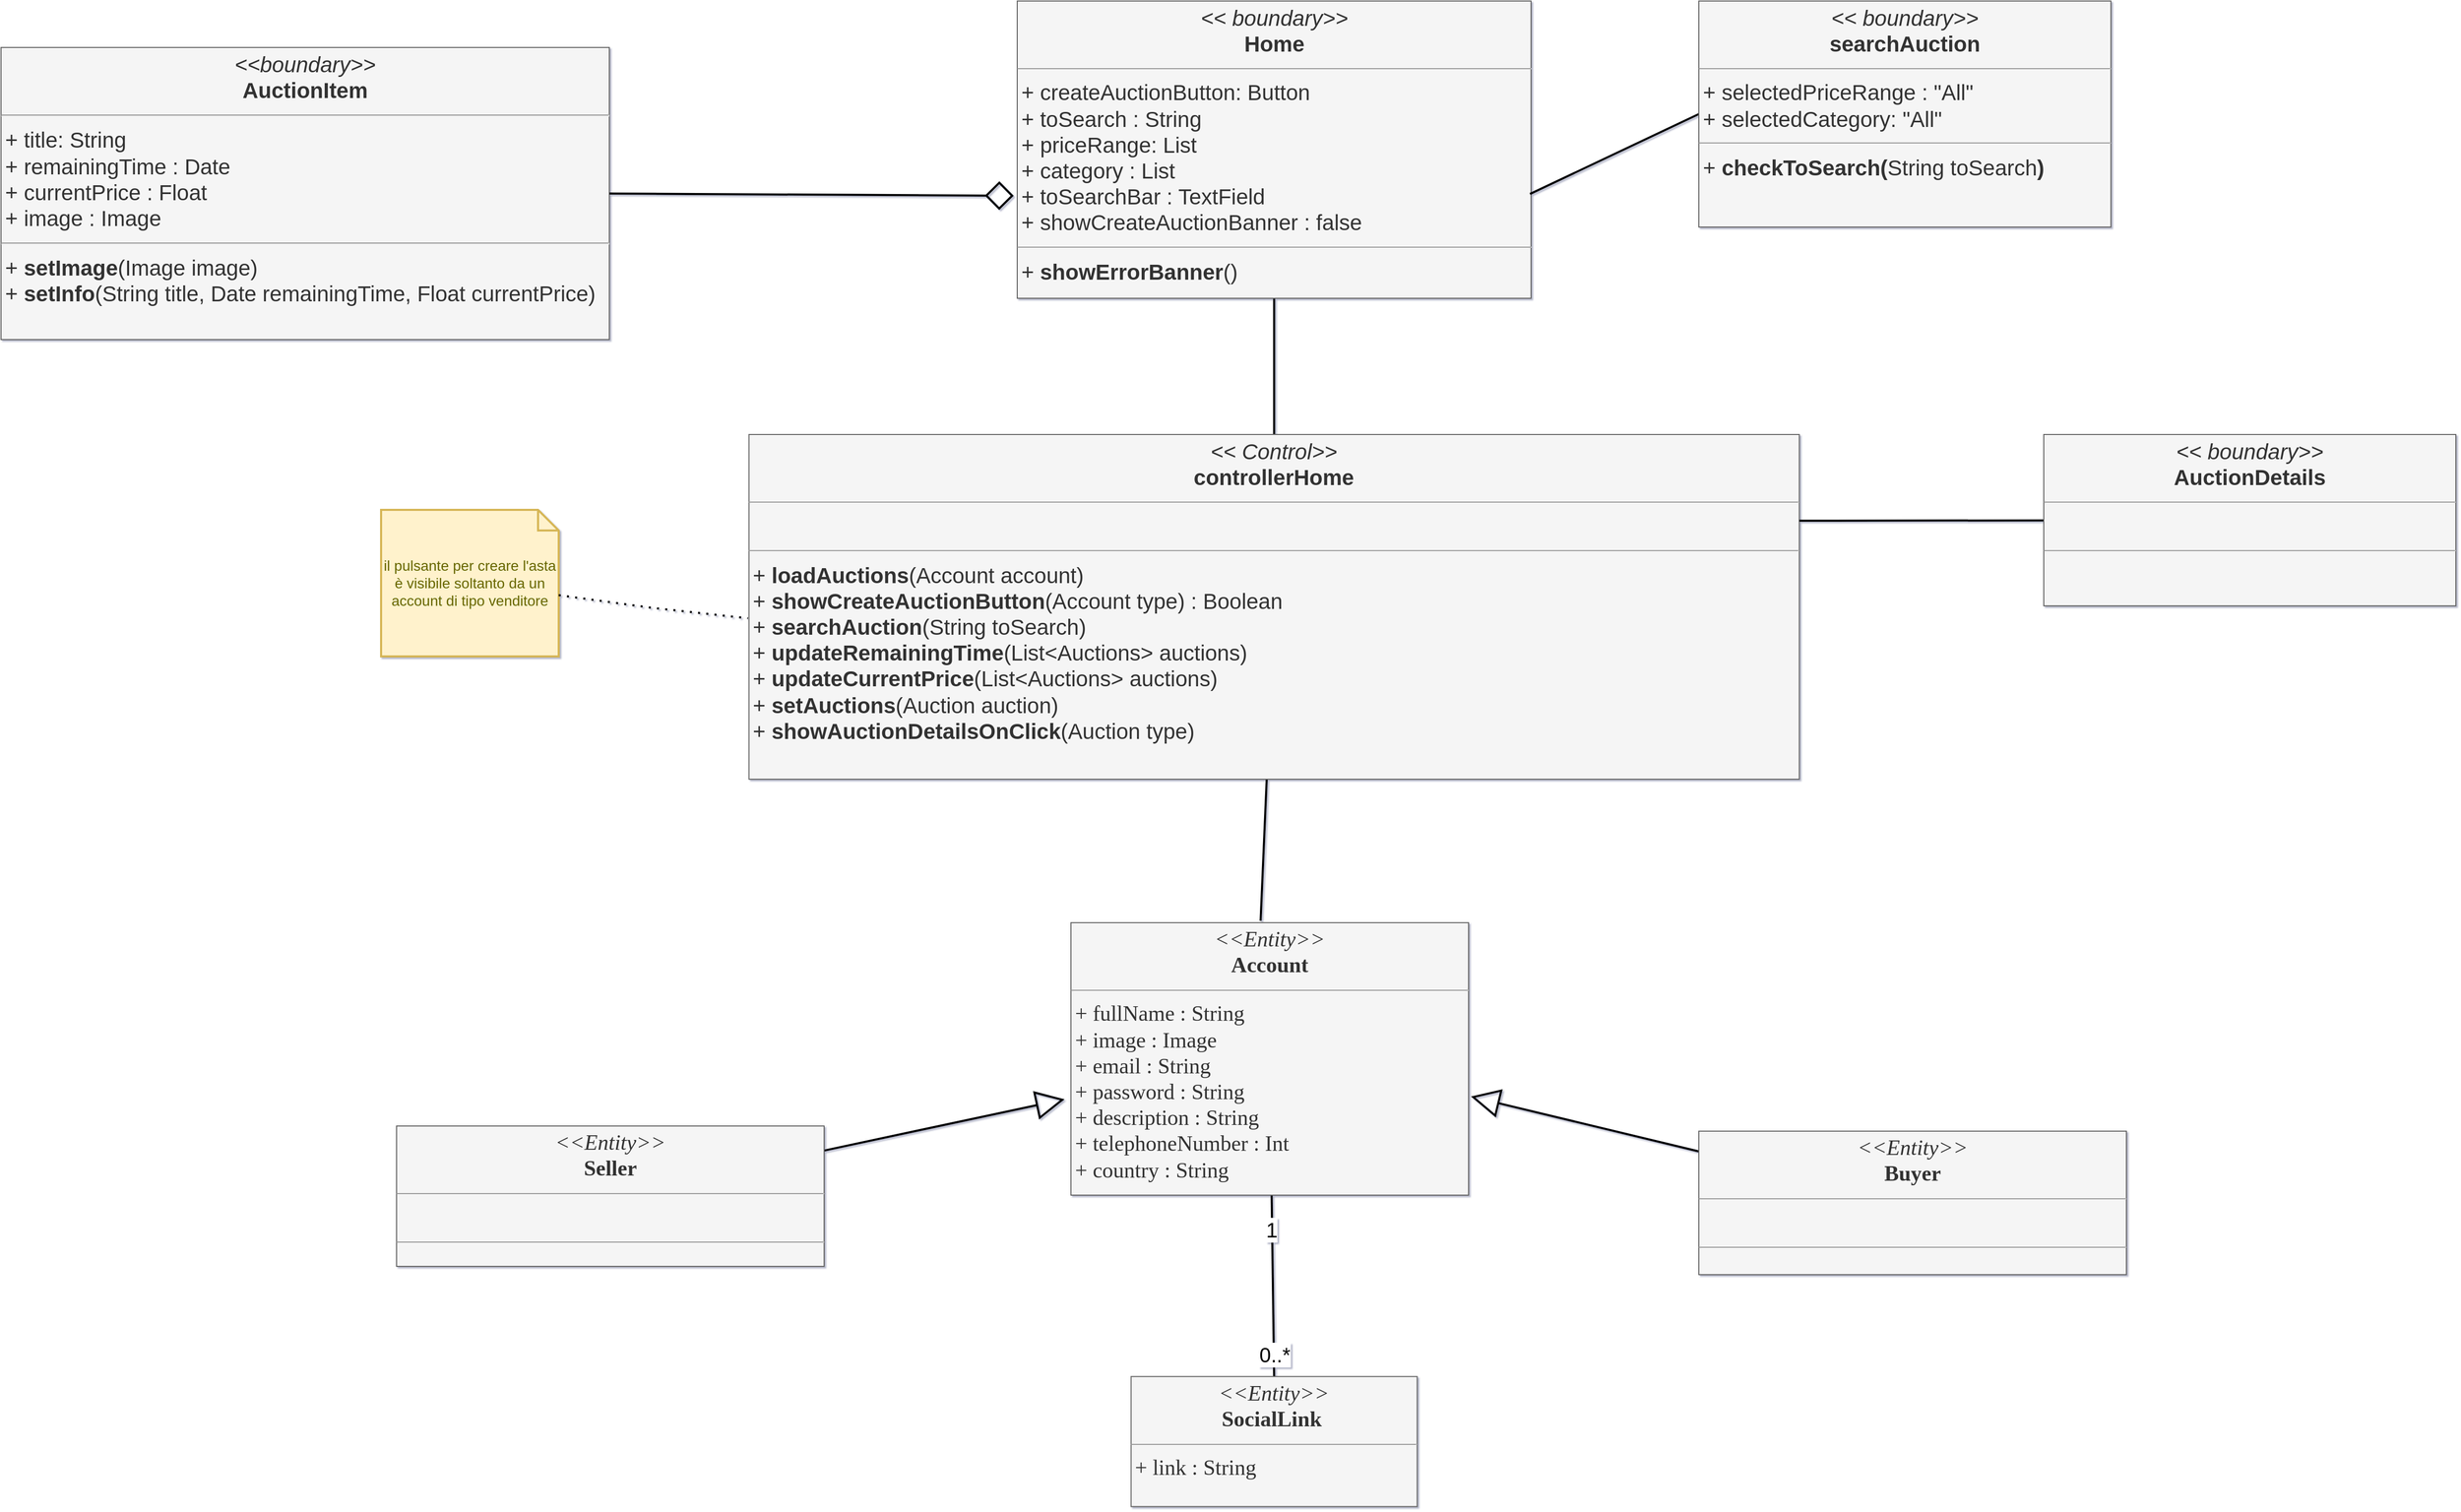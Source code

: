 <mxfile version="20.8.16" type="device"><diagram id="C5RBs43oDa-KdzZeNtuy" name="Page-1"><mxGraphModel dx="3991" dy="1868" grid="0" gridSize="10" guides="1" tooltips="1" connect="1" arrows="1" fold="1" page="0" pageScale="1" pageWidth="827" pageHeight="1169" math="0" shadow="1"><root><mxCell id="WIyWlLk6GJQsqaUBKTNV-0"/><mxCell id="WIyWlLk6GJQsqaUBKTNV-1" parent="WIyWlLk6GJQsqaUBKTNV-0"/><mxCell id="z7_f1x3qCW6eRJpi5iy9-8" style="rounded=0;orthogonalLoop=1;jettySize=auto;html=1;exitX=0.5;exitY=1;exitDx=0;exitDy=0;fontSize=21;endArrow=none;endFill=0;strokeWidth=2;entryX=0.5;entryY=0;entryDx=0;entryDy=0;" parent="WIyWlLk6GJQsqaUBKTNV-1" source="z7_f1x3qCW6eRJpi5iy9-1" target="z7_f1x3qCW6eRJpi5iy9-4" edge="1"><mxGeometry relative="1" as="geometry"><mxPoint x="97" y="526" as="targetPoint"/><Array as="points"/></mxGeometry></mxCell><mxCell id="z7_f1x3qCW6eRJpi5iy9-1" value="&lt;p style=&quot;margin: 4px 0px 0px; text-align: center; font-size: 21px;&quot;&gt;&lt;font style=&quot;font-size: 21px;&quot;&gt;&lt;i style=&quot;&quot;&gt;&amp;lt;&amp;lt;&lt;/i&gt;&lt;i style=&quot;border-color: var(--border-color);&quot;&gt;&amp;nbsp;boundary&lt;/i&gt;&lt;i style=&quot;&quot;&gt;&amp;gt;&amp;gt;&lt;/i&gt;&lt;br&gt;&lt;b style=&quot;&quot;&gt;Home&lt;/b&gt;&lt;/font&gt;&lt;/p&gt;&lt;hr style=&quot;font-size: 21px;&quot; size=&quot;1&quot;&gt;&lt;p style=&quot;margin: 0px 0px 0px 4px; font-size: 21px;&quot;&gt;&lt;font style=&quot;font-size: 21px;&quot;&gt;+ createAuctionButton: Button&lt;/font&gt;&lt;/p&gt;&lt;p style=&quot;border-color: var(--border-color); margin: 0px 0px 0px 4px; font-size: 21px;&quot;&gt;&lt;font style=&quot;border-color: var(--border-color);&quot;&gt;+ toSearch : String&lt;/font&gt;&lt;/p&gt;&lt;p style=&quot;margin: 0px 0px 0px 4px; font-size: 21px;&quot;&gt;&lt;font style=&quot;font-size: 21px;&quot;&gt;+ priceRange: List&lt;/font&gt;&lt;/p&gt;&lt;p style=&quot;margin: 0px 0px 0px 4px; font-size: 21px;&quot;&gt;&lt;font style=&quot;font-size: 21px;&quot;&gt;+ category : List&lt;/font&gt;&lt;/p&gt;&lt;p style=&quot;margin: 0px 0px 0px 4px; font-size: 21px;&quot;&gt;&lt;font style=&quot;font-size: 21px;&quot;&gt;+ toSearchBar : TextField&lt;/font&gt;&lt;/p&gt;&lt;p style=&quot;margin: 0px 0px 0px 4px; font-size: 21px;&quot;&gt;&lt;font style=&quot;font-size: 21px;&quot;&gt;+&amp;nbsp;&lt;/font&gt;showCreateAuctionBanner : false&lt;/p&gt;&lt;hr style=&quot;font-size: 21px;&quot; size=&quot;1&quot;&gt;&lt;p style=&quot;margin: 0px 0px 0px 4px; font-size: 21px;&quot;&gt;+ &lt;b&gt;showErrorBanner&lt;/b&gt;()&lt;/p&gt;" style="verticalAlign=top;align=left;overflow=fill;fontSize=12;fontFamily=Helvetica;html=1;fillColor=#f5f5f5;fontColor=#333333;strokeColor=#666666;" parent="WIyWlLk6GJQsqaUBKTNV-1" vertex="1"><mxGeometry x="279" y="115" width="497.5" height="288" as="geometry"/></mxCell><mxCell id="z7_f1x3qCW6eRJpi5iy9-3" value="&lt;p style=&quot;margin: 4px 0px 0px; text-align: center; font-size: 21px;&quot;&gt;&lt;i style=&quot;font-size: 21px;&quot;&gt;&amp;lt;&amp;lt;boundary&amp;gt;&amp;gt;&lt;/i&gt;&lt;br style=&quot;font-size: 21px;&quot;&gt;&lt;b style=&quot;font-size: 21px;&quot;&gt;AuctionItem&lt;/b&gt;&lt;/p&gt;&lt;hr style=&quot;font-size: 21px;&quot;&gt;&lt;p style=&quot;margin: 0px 0px 0px 4px; font-size: 21px;&quot;&gt;+ title: String&lt;br style=&quot;font-size: 21px;&quot;&gt;+ remainingTime : Date&lt;/p&gt;&lt;p style=&quot;margin: 0px 0px 0px 4px; font-size: 21px;&quot;&gt;+ currentPrice : Float&lt;/p&gt;&lt;p style=&quot;margin: 0px 0px 0px 4px; font-size: 21px;&quot;&gt;+ image : Image&lt;/p&gt;&lt;hr style=&quot;font-size: 21px;&quot;&gt;&lt;p style=&quot;margin: 0px 0px 0px 4px; font-size: 21px;&quot;&gt;+ &lt;b&gt;setImage&lt;/b&gt;(Image image)&lt;/p&gt;&lt;p style=&quot;margin: 0px 0px 0px 4px; font-size: 21px;&quot;&gt;+&amp;nbsp;&lt;b&gt;setInfo&lt;/b&gt;(String title, Date remainingTime, Float currentPrice)&lt;/p&gt;" style="verticalAlign=top;align=left;overflow=fill;fontSize=21;fontFamily=Helvetica;html=1;fillColor=#f5f5f5;fontColor=#333333;strokeColor=#666666;" parent="WIyWlLk6GJQsqaUBKTNV-1" vertex="1"><mxGeometry x="-705" y="160" width="589" height="283" as="geometry"/></mxCell><mxCell id="z7_f1x3qCW6eRJpi5iy9-9" style="rounded=0;orthogonalLoop=1;jettySize=auto;html=1;entryX=0.477;entryY=-0.007;entryDx=0;entryDy=0;entryPerimeter=0;strokeWidth=2;fontSize=21;endArrow=none;endFill=0;" parent="WIyWlLk6GJQsqaUBKTNV-1" source="z7_f1x3qCW6eRJpi5iy9-4" target="cdaXXuLiEZ-fGNIfuBY5-0" edge="1"><mxGeometry relative="1" as="geometry"><mxPoint x="561.905" y="1080.894" as="targetPoint"/></mxGeometry></mxCell><mxCell id="z7_f1x3qCW6eRJpi5iy9-4" value="&lt;p style=&quot;margin: 4px 0px 0px; text-align: center; font-size: 21px;&quot;&gt;&lt;font style=&quot;font-size: 21px;&quot;&gt;&lt;i style=&quot;&quot;&gt;&amp;lt;&amp;lt;&lt;/i&gt;&lt;i style=&quot;border-color: var(--border-color);&quot;&gt;&amp;nbsp;Control&lt;/i&gt;&lt;i style=&quot;&quot;&gt;&amp;gt;&amp;gt;&lt;/i&gt;&lt;br&gt;&lt;b style=&quot;&quot;&gt;controllerHome&lt;/b&gt;&lt;/font&gt;&lt;/p&gt;&lt;hr style=&quot;font-size: 21px;&quot; size=&quot;1&quot;&gt;&lt;p style=&quot;margin: 0px 0px 0px 4px; font-size: 21px;&quot;&gt;&lt;br&gt;&lt;/p&gt;&lt;hr style=&quot;font-size: 21px;&quot; size=&quot;1&quot;&gt;&lt;p style=&quot;margin: 0px 0px 0px 4px; font-size: 21px;&quot;&gt;&lt;font style=&quot;font-size: 21px;&quot;&gt;+ &lt;b&gt;loadAuctions&lt;/b&gt;(Account account)&lt;/font&gt;&lt;/p&gt;&lt;p style=&quot;margin: 0px 0px 0px 4px; font-size: 21px;&quot;&gt;&lt;font style=&quot;font-size: 21px;&quot;&gt;+&amp;nbsp;&lt;b&gt;showCreateAuctionButton&lt;/b&gt;(Account&lt;b&gt; &lt;/b&gt;type) : Boolean&lt;br&gt;+ &lt;b&gt;searchAuction&lt;/b&gt;(String toSearch)&lt;/font&gt;&lt;/p&gt;&lt;p style=&quot;margin: 0px 0px 0px 4px; font-size: 21px;&quot;&gt;&lt;font style=&quot;font-size: 21px;&quot;&gt;+ &lt;b&gt;updateRemainingTime&lt;/b&gt;(List&amp;lt;Auctions&amp;gt; auctions)&lt;/font&gt;&lt;/p&gt;&lt;p style=&quot;margin: 0px 0px 0px 4px; font-size: 21px;&quot;&gt;&lt;font style=&quot;font-size: 21px;&quot;&gt;+&amp;nbsp;&lt;b&gt;updateCurrentPrice&lt;/b&gt;(List&amp;lt;Auctions&amp;gt; auctions)&lt;/font&gt;&lt;/p&gt;&lt;p style=&quot;margin: 0px 0px 0px 4px; font-size: 21px;&quot;&gt;&lt;font style=&quot;font-size: 21px;&quot;&gt;+&amp;nbsp;&lt;b&gt;setAuctions&lt;/b&gt;(Auction auction)&lt;/font&gt;&lt;/p&gt;&lt;p style=&quot;margin: 0px 0px 0px 4px; font-size: 21px;&quot;&gt;&lt;font style=&quot;font-size: 21px;&quot;&gt;+&amp;nbsp;&lt;b style=&quot;border-color: var(--border-color);&quot;&gt;showAuctionDetailsOnClick&lt;/b&gt;(Auction type)&lt;br&gt;&lt;/font&gt;&lt;/p&gt;" style="verticalAlign=top;align=left;overflow=fill;fontSize=12;fontFamily=Helvetica;html=1;fillColor=#f5f5f5;fontColor=#333333;strokeColor=#666666;" parent="WIyWlLk6GJQsqaUBKTNV-1" vertex="1"><mxGeometry x="19.25" y="535" width="1017" height="334" as="geometry"/></mxCell><mxCell id="z7_f1x3qCW6eRJpi5iy9-6" style="rounded=0;orthogonalLoop=1;jettySize=auto;html=1;fontSize=21;strokeWidth=2;endArrow=diamond;endFill=0;endSize=23;entryX=-0.007;entryY=0.655;entryDx=0;entryDy=0;entryPerimeter=0;exitX=1;exitY=0.5;exitDx=0;exitDy=0;" parent="WIyWlLk6GJQsqaUBKTNV-1" source="z7_f1x3qCW6eRJpi5iy9-3" target="z7_f1x3qCW6eRJpi5iy9-1" edge="1"><mxGeometry relative="1" as="geometry"><mxPoint x="-90" y="173" as="sourcePoint"/><mxPoint x="201" y="213.714" as="targetPoint"/></mxGeometry></mxCell><mxCell id="z7_f1x3qCW6eRJpi5iy9-14" style="edgeStyle=none;rounded=0;orthogonalLoop=1;jettySize=auto;html=1;exitX=0;exitY=0.5;exitDx=0;exitDy=0;strokeWidth=2;fontSize=21;endArrow=none;endFill=0;entryX=0.998;entryY=0.649;entryDx=0;entryDy=0;entryPerimeter=0;" parent="WIyWlLk6GJQsqaUBKTNV-1" source="z7_f1x3qCW6eRJpi5iy9-12" target="z7_f1x3qCW6eRJpi5iy9-1" edge="1"><mxGeometry relative="1" as="geometry"/></mxCell><mxCell id="z7_f1x3qCW6eRJpi5iy9-12" value="&lt;p style=&quot;margin: 4px 0px 0px; text-align: center; font-size: 21px;&quot;&gt;&lt;font style=&quot;font-size: 21px;&quot;&gt;&lt;i style=&quot;&quot;&gt;&amp;lt;&amp;lt;&lt;/i&gt;&lt;i style=&quot;border-color: var(--border-color);&quot;&gt;&amp;nbsp;boundary&lt;/i&gt;&lt;i style=&quot;&quot;&gt;&amp;gt;&amp;gt;&lt;/i&gt;&lt;br&gt;&lt;b style=&quot;&quot;&gt;searchAuction&lt;/b&gt;&lt;/font&gt;&lt;/p&gt;&lt;hr style=&quot;font-size: 21px;&quot; size=&quot;1&quot;&gt;&lt;p style=&quot;margin: 0px 0px 0px 4px; font-size: 21px;&quot;&gt;&lt;font style=&quot;background-color: initial;&quot;&gt;+&amp;nbsp;&lt;/font&gt;&lt;span style=&quot;background-color: initial;&quot;&gt;selectedPriceRange : &quot;All&quot;&lt;/span&gt;&lt;/p&gt;&lt;p style=&quot;margin: 0px 0px 0px 4px; font-size: 21px;&quot;&gt;&lt;font style=&quot;font-size: 21px;&quot;&gt;+&amp;nbsp;&lt;/font&gt;selectedCategory&lt;span style=&quot;background-color: initial;&quot;&gt;: &quot;All&quot;&lt;/span&gt;&lt;/p&gt;&lt;hr style=&quot;font-size: 21px;&quot; size=&quot;1&quot;&gt;&lt;p style=&quot;margin: 0px 0px 0px 4px; font-size: 21px;&quot;&gt;+ &lt;b&gt;checkToSearch(&lt;/b&gt;String toSearch&lt;b&gt;)&lt;/b&gt;&lt;/p&gt;&lt;p style=&quot;margin: 0px 0px 0px 4px; font-size: 21px;&quot;&gt;&lt;br&gt;&lt;/p&gt;" style="verticalAlign=top;align=left;overflow=fill;fontSize=12;fontFamily=Helvetica;html=1;fillColor=#f5f5f5;fontColor=#333333;strokeColor=#666666;" parent="WIyWlLk6GJQsqaUBKTNV-1" vertex="1"><mxGeometry x="939" y="115" width="399" height="219" as="geometry"/></mxCell><mxCell id="z7_f1x3qCW6eRJpi5iy9-16" style="edgeStyle=none;rounded=0;orthogonalLoop=1;jettySize=auto;html=1;entryX=1;entryY=0.25;entryDx=0;entryDy=0;strokeWidth=2;fontSize=21;endArrow=none;endFill=0;" parent="WIyWlLk6GJQsqaUBKTNV-1" source="z7_f1x3qCW6eRJpi5iy9-15" target="z7_f1x3qCW6eRJpi5iy9-4" edge="1"><mxGeometry relative="1" as="geometry"/></mxCell><mxCell id="z7_f1x3qCW6eRJpi5iy9-15" value="&lt;p style=&quot;margin: 4px 0px 0px; text-align: center; font-size: 21px;&quot;&gt;&lt;font style=&quot;font-size: 21px;&quot;&gt;&lt;i style=&quot;&quot;&gt;&amp;lt;&amp;lt;&lt;/i&gt;&lt;i style=&quot;border-color: var(--border-color);&quot;&gt;&amp;nbsp;boundary&lt;/i&gt;&lt;i style=&quot;&quot;&gt;&amp;gt;&amp;gt;&lt;/i&gt;&lt;br&gt;&lt;b style=&quot;&quot;&gt;AuctionDetails&lt;/b&gt;&lt;/font&gt;&lt;/p&gt;&lt;hr style=&quot;font-size: 21px;&quot; size=&quot;1&quot;&gt;&lt;p style=&quot;margin: 0px 0px 0px 4px; font-size: 21px;&quot;&gt;&lt;br&gt;&lt;/p&gt;&lt;hr style=&quot;font-size: 21px;&quot; size=&quot;1&quot;&gt;&lt;p style=&quot;margin: 0px 0px 0px 4px; font-size: 21px;&quot;&gt;&lt;br&gt;&lt;/p&gt;" style="verticalAlign=top;align=left;overflow=fill;fontSize=12;fontFamily=Helvetica;html=1;fillColor=#f5f5f5;fontColor=#333333;strokeColor=#666666;" parent="WIyWlLk6GJQsqaUBKTNV-1" vertex="1"><mxGeometry x="1273" y="535" width="399" height="166" as="geometry"/></mxCell><mxCell id="I_yLWSSe18KTmVs76fXj-3" style="rounded=0;orthogonalLoop=1;jettySize=auto;html=1;entryX=0.5;entryY=0;entryDx=0;entryDy=0;endArrow=none;endFill=0;strokeWidth=2;" parent="WIyWlLk6GJQsqaUBKTNV-1" source="cdaXXuLiEZ-fGNIfuBY5-0" target="I_yLWSSe18KTmVs76fXj-2" edge="1"><mxGeometry relative="1" as="geometry"/></mxCell><mxCell id="cdaXXuLiEZ-fGNIfuBY5-0" value="&lt;p style=&quot;margin: 4px 0px 0px; text-align: center; font-size: 21px;&quot;&gt;&lt;font style=&quot;font-size: 21px;&quot;&gt;&lt;i style=&quot;&quot;&gt;&amp;lt;&amp;lt;Entity&amp;gt;&amp;gt;&lt;/i&gt;&lt;br&gt;&lt;b&gt;Account&lt;/b&gt;&lt;/font&gt;&lt;/p&gt;&lt;hr style=&quot;font-size: 21px;&quot; size=&quot;1&quot;&gt;&lt;p style=&quot;margin: 0px 0px 0px 4px; font-size: 21px;&quot;&gt;&lt;font style=&quot;font-size: 21px;&quot;&gt;+ fullName : String&lt;br&gt;&lt;/font&gt;&lt;/p&gt;&lt;p style=&quot;margin: 0px 0px 0px 4px; font-size: 21px;&quot;&gt;&lt;font style=&quot;font-size: 21px;&quot;&gt;+ image : Image&lt;/font&gt;&lt;/p&gt;&lt;p style=&quot;margin: 0px 0px 0px 4px; font-size: 21px;&quot;&gt;&lt;font style=&quot;font-size: 21px;&quot;&gt;+ email : String&lt;/font&gt;&lt;/p&gt;&lt;p style=&quot;margin: 0px 0px 0px 4px; font-size: 21px;&quot;&gt;&lt;font style=&quot;font-size: 21px;&quot;&gt;+ password : String&lt;/font&gt;&lt;/p&gt;&lt;p style=&quot;margin: 0px 0px 0px 4px; font-size: 21px;&quot;&gt;&lt;font style=&quot;font-size: 21px;&quot;&gt;+ description : String&lt;/font&gt;&lt;/p&gt;&lt;p style=&quot;margin: 0px 0px 0px 4px; font-size: 21px;&quot;&gt;&lt;font style=&quot;font-size: 21px;&quot;&gt;+ telephoneNumber : Int&lt;/font&gt;&lt;/p&gt;&lt;p style=&quot;margin: 0px 0px 0px 4px; font-size: 21px;&quot;&gt;&lt;font style=&quot;font-size: 21px;&quot;&gt;+ country : String&lt;/font&gt;&lt;/p&gt;&lt;p style=&quot;margin: 0px 0px 0px 4px; font-size: 21px;&quot;&gt;&lt;/p&gt;&lt;p style=&quot;margin: 0px 0px 0px 4px; font-size: 21px;&quot;&gt;&lt;br&gt;&lt;/p&gt;" style="verticalAlign=top;align=left;overflow=fill;fontSize=12;fontFamily=SF PRO;html=1;fillColor=#f5f5f5;fontColor=#333333;strokeColor=#666666;rounded=0;" parent="WIyWlLk6GJQsqaUBKTNV-1" vertex="1"><mxGeometry x="331" y="1008" width="385" height="264" as="geometry"/></mxCell><mxCell id="XKkl47B-DQF8GiSJtvbL-3" style="rounded=0;orthogonalLoop=1;jettySize=auto;html=1;entryX=-0.016;entryY=0.648;entryDx=0;entryDy=0;entryPerimeter=0;strokeWidth=2;endSize=23;endArrow=block;endFill=0;" parent="WIyWlLk6GJQsqaUBKTNV-1" source="XKkl47B-DQF8GiSJtvbL-0" target="cdaXXuLiEZ-fGNIfuBY5-0" edge="1"><mxGeometry relative="1" as="geometry"/></mxCell><mxCell id="XKkl47B-DQF8GiSJtvbL-0" value="&lt;p style=&quot;margin: 4px 0px 0px; text-align: center; font-size: 21px;&quot;&gt;&lt;font style=&quot;font-size: 21px;&quot;&gt;&lt;i style=&quot;&quot;&gt;&amp;lt;&amp;lt;Entity&amp;gt;&amp;gt;&lt;/i&gt;&lt;br&gt;&lt;b&gt;Seller&lt;/b&gt;&lt;/font&gt;&lt;/p&gt;&lt;hr style=&quot;font-size: 21px;&quot; size=&quot;1&quot;&gt;&lt;p style=&quot;margin: 0px 0px 0px 4px; font-size: 21px;&quot;&gt;&lt;br&gt;&lt;/p&gt;&lt;hr style=&quot;font-size: 21px;&quot; size=&quot;1&quot;&gt;&lt;p style=&quot;margin: 0px 0px 0px 4px; font-size: 21px;&quot;&gt;&lt;br&gt;&lt;/p&gt;" style="verticalAlign=top;align=left;overflow=fill;fontSize=12;fontFamily=SF PRO;html=1;fillColor=#f5f5f5;fontColor=#333333;strokeColor=#666666;rounded=0;" parent="WIyWlLk6GJQsqaUBKTNV-1" vertex="1"><mxGeometry x="-322" y="1205" width="414" height="136" as="geometry"/></mxCell><mxCell id="XKkl47B-DQF8GiSJtvbL-4" style="rounded=0;orthogonalLoop=1;jettySize=auto;html=1;entryX=1.006;entryY=0.638;entryDx=0;entryDy=0;entryPerimeter=0;strokeWidth=2;endArrow=block;endFill=0;endSize=23;" parent="WIyWlLk6GJQsqaUBKTNV-1" source="XKkl47B-DQF8GiSJtvbL-1" target="cdaXXuLiEZ-fGNIfuBY5-0" edge="1"><mxGeometry relative="1" as="geometry"/></mxCell><mxCell id="XKkl47B-DQF8GiSJtvbL-1" value="&lt;p style=&quot;margin: 4px 0px 0px; text-align: center; font-size: 21px;&quot;&gt;&lt;font style=&quot;font-size: 21px;&quot;&gt;&lt;i style=&quot;&quot;&gt;&amp;lt;&amp;lt;Entity&amp;gt;&amp;gt;&lt;/i&gt;&lt;br&gt;&lt;b&gt;Buyer&lt;/b&gt;&lt;/font&gt;&lt;/p&gt;&lt;hr style=&quot;font-size: 21px;&quot; size=&quot;1&quot;&gt;&lt;p style=&quot;margin: 0px 0px 0px 4px; font-size: 21px;&quot;&gt;&lt;br&gt;&lt;/p&gt;&lt;hr style=&quot;font-size: 21px;&quot; size=&quot;1&quot;&gt;&lt;p style=&quot;margin: 0px 0px 0px 4px; font-size: 21px;&quot;&gt;&lt;br&gt;&lt;/p&gt;" style="verticalAlign=top;align=left;overflow=fill;fontSize=12;fontFamily=SF PRO;html=1;fillColor=#f5f5f5;fontColor=#333333;strokeColor=#666666;rounded=0;" parent="WIyWlLk6GJQsqaUBKTNV-1" vertex="1"><mxGeometry x="939" y="1210" width="414" height="139" as="geometry"/></mxCell><mxCell id="I_yLWSSe18KTmVs76fXj-0" value="&lt;font style=&quot;font-size: 20px;&quot;&gt;1&lt;/font&gt;" style="edgeLabel;html=1;align=center;verticalAlign=middle;resizable=0;points=[];" parent="WIyWlLk6GJQsqaUBKTNV-1" vertex="1" connectable="0"><mxGeometry x="524.75" y="1305" as="geometry"/></mxCell><mxCell id="I_yLWSSe18KTmVs76fXj-1" value="0..*" style="edgeLabel;html=1;align=center;verticalAlign=middle;resizable=0;points=[];fontSize=20;" parent="WIyWlLk6GJQsqaUBKTNV-1" vertex="1" connectable="0"><mxGeometry x="527.75" y="1426" as="geometry"/></mxCell><mxCell id="I_yLWSSe18KTmVs76fXj-2" value="&lt;p style=&quot;margin: 4px 0px 0px; text-align: center; font-size: 21px;&quot;&gt;&lt;font style=&quot;font-size: 21px;&quot;&gt;&lt;i style=&quot;&quot;&gt;&amp;lt;&amp;lt;Entity&amp;gt;&amp;gt;&lt;/i&gt;&lt;/font&gt;&lt;/p&gt;&lt;p style=&quot;margin: 0px 0px 0px 4px; font-size: 21px;&quot;&gt;&lt;span style=&quot;white-space: pre;&quot;&gt;&#9;&lt;/span&gt;&lt;span style=&quot;white-space: pre;&quot;&gt;&#9;&lt;/span&gt;&lt;b&gt;SocialLink&lt;/b&gt;&lt;br&gt;&lt;/p&gt;&lt;hr style=&quot;font-size: 21px;&quot; size=&quot;1&quot;&gt;&lt;p style=&quot;margin: 0px 0px 0px 4px; font-size: 21px;&quot;&gt;+ link : String&amp;nbsp;&lt;/p&gt;" style="verticalAlign=top;align=left;overflow=fill;fontSize=12;fontFamily=SF PRO;html=1;fillColor=#f5f5f5;fontColor=#333333;strokeColor=#666666;rounded=0;" parent="WIyWlLk6GJQsqaUBKTNV-1" vertex="1"><mxGeometry x="389.25" y="1447.75" width="277" height="126" as="geometry"/></mxCell><mxCell id="UIAYc0-_WmQSE_hiRtBX-0" value="il pulsante per creare l'asta è visibile soltanto da un account di tipo venditore" style="shape=note;strokeWidth=2;fontSize=14;size=20;whiteSpace=wrap;html=1;fillColor=#fff2cc;strokeColor=#d6b656;fontColor=#666600;" parent="WIyWlLk6GJQsqaUBKTNV-1" vertex="1"><mxGeometry x="-337" y="608" width="172" height="142" as="geometry"/></mxCell><mxCell id="UIAYc0-_WmQSE_hiRtBX-1" value="" style="endArrow=none;dashed=1;html=1;dashPattern=1 3;strokeWidth=2;rounded=0;entryX=-0.001;entryY=0.533;entryDx=0;entryDy=0;entryPerimeter=0;" parent="WIyWlLk6GJQsqaUBKTNV-1" source="UIAYc0-_WmQSE_hiRtBX-0" target="z7_f1x3qCW6eRJpi5iy9-4" edge="1"><mxGeometry width="50" height="50" relative="1" as="geometry"><mxPoint x="414" y="763" as="sourcePoint"/><mxPoint x="464" y="713" as="targetPoint"/><Array as="points"><mxPoint x="-74" y="703"/></Array></mxGeometry></mxCell></root></mxGraphModel></diagram></mxfile>